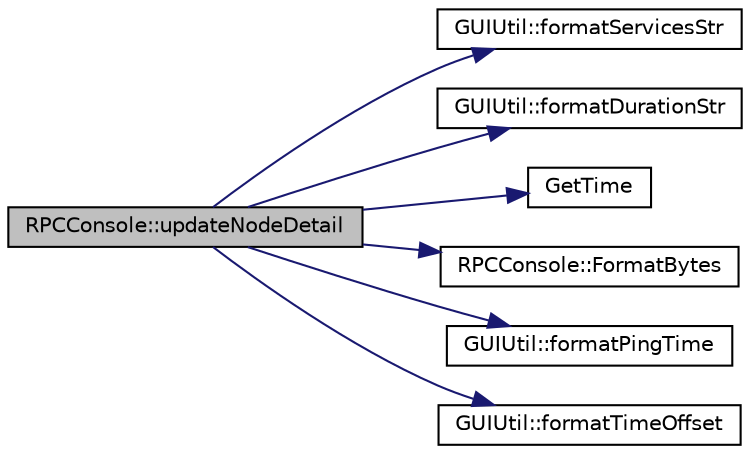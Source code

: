 digraph "RPCConsole::updateNodeDetail"
{
  edge [fontname="Helvetica",fontsize="10",labelfontname="Helvetica",labelfontsize="10"];
  node [fontname="Helvetica",fontsize="10",shape=record];
  rankdir="LR";
  Node270 [label="RPCConsole::updateNodeDetail",height=0.2,width=0.4,color="black", fillcolor="grey75", style="filled", fontcolor="black"];
  Node270 -> Node271 [color="midnightblue",fontsize="10",style="solid",fontname="Helvetica"];
  Node271 [label="GUIUtil::formatServicesStr",height=0.2,width=0.4,color="black", fillcolor="white", style="filled",URL="$d1/d87/namespace_g_u_i_util.html#a09e15f1f1e784a659585c9c221f9157a"];
  Node270 -> Node272 [color="midnightblue",fontsize="10",style="solid",fontname="Helvetica"];
  Node272 [label="GUIUtil::formatDurationStr",height=0.2,width=0.4,color="black", fillcolor="white", style="filled",URL="$d1/d87/namespace_g_u_i_util.html#aaf51686c47c77ad81c51d115d150e867"];
  Node270 -> Node273 [color="midnightblue",fontsize="10",style="solid",fontname="Helvetica"];
  Node273 [label="GetTime",height=0.2,width=0.4,color="black", fillcolor="white", style="filled",URL="$df/d2d/util_8cpp.html#a46fac5fba8ba905b5f9acb364f5d8c6f"];
  Node270 -> Node274 [color="midnightblue",fontsize="10",style="solid",fontname="Helvetica"];
  Node274 [label="RPCConsole::FormatBytes",height=0.2,width=0.4,color="black", fillcolor="white", style="filled",URL="$d7/de8/class_r_p_c_console.html#afa45a6e142193405038015a31f9e132b"];
  Node270 -> Node275 [color="midnightblue",fontsize="10",style="solid",fontname="Helvetica"];
  Node275 [label="GUIUtil::formatPingTime",height=0.2,width=0.4,color="black", fillcolor="white", style="filled",URL="$d1/d87/namespace_g_u_i_util.html#a432bcee36e242a968c9149fadfba44fa"];
  Node270 -> Node276 [color="midnightblue",fontsize="10",style="solid",fontname="Helvetica"];
  Node276 [label="GUIUtil::formatTimeOffset",height=0.2,width=0.4,color="black", fillcolor="white", style="filled",URL="$d1/d87/namespace_g_u_i_util.html#abcdfa2d127580ddd43eab822f7aca267"];
}
